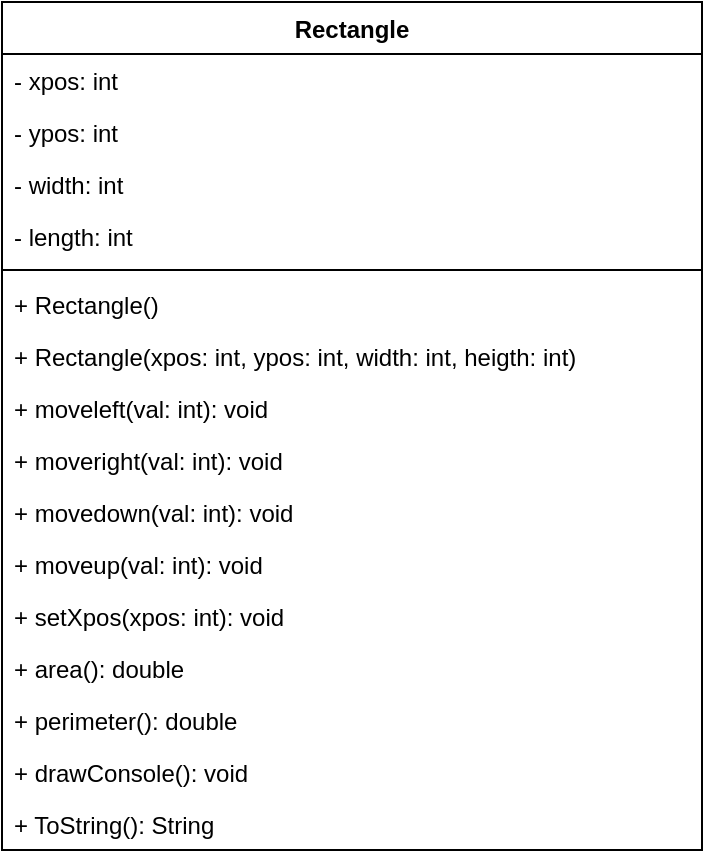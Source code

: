 <mxfile version="14.5.1" type="device"><diagram name="Page-1" id="13e1069c-82ec-6db2-03f1-153e76fe0fe0"><mxGraphModel dx="968" dy="522" grid="1" gridSize="10" guides="1" tooltips="1" connect="1" arrows="1" fold="1" page="1" pageScale="1" pageWidth="1100" pageHeight="850" background="#ffffff" math="0" shadow="0"><root><mxCell id="0"/><mxCell id="1" parent="0"/><mxCell id="CClX-6a8tdGbfjARjZbs-9" value="Rectangle" style="swimlane;fontStyle=1;align=center;verticalAlign=top;childLayout=stackLayout;horizontal=1;startSize=26;horizontalStack=0;resizeParent=1;resizeParentMax=0;resizeLast=0;collapsible=1;marginBottom=0;" vertex="1" parent="1"><mxGeometry x="340" y="261" width="350" height="424" as="geometry"/></mxCell><mxCell id="CClX-6a8tdGbfjARjZbs-10" value="- xpos: int" style="text;strokeColor=none;fillColor=none;align=left;verticalAlign=top;spacingLeft=4;spacingRight=4;overflow=hidden;rotatable=0;points=[[0,0.5],[1,0.5]];portConstraint=eastwest;" vertex="1" parent="CClX-6a8tdGbfjARjZbs-9"><mxGeometry y="26" width="350" height="26" as="geometry"/></mxCell><mxCell id="CClX-6a8tdGbfjARjZbs-13" value="- ypos: int" style="text;strokeColor=none;fillColor=none;align=left;verticalAlign=top;spacingLeft=4;spacingRight=4;overflow=hidden;rotatable=0;points=[[0,0.5],[1,0.5]];portConstraint=eastwest;" vertex="1" parent="CClX-6a8tdGbfjARjZbs-9"><mxGeometry y="52" width="350" height="26" as="geometry"/></mxCell><mxCell id="CClX-6a8tdGbfjARjZbs-14" value="- width: int" style="text;strokeColor=none;fillColor=none;align=left;verticalAlign=top;spacingLeft=4;spacingRight=4;overflow=hidden;rotatable=0;points=[[0,0.5],[1,0.5]];portConstraint=eastwest;" vertex="1" parent="CClX-6a8tdGbfjARjZbs-9"><mxGeometry y="78" width="350" height="26" as="geometry"/></mxCell><mxCell id="CClX-6a8tdGbfjARjZbs-15" value="- length: int" style="text;strokeColor=none;fillColor=none;align=left;verticalAlign=top;spacingLeft=4;spacingRight=4;overflow=hidden;rotatable=0;points=[[0,0.5],[1,0.5]];portConstraint=eastwest;" vertex="1" parent="CClX-6a8tdGbfjARjZbs-9"><mxGeometry y="104" width="350" height="26" as="geometry"/></mxCell><mxCell id="CClX-6a8tdGbfjARjZbs-11" value="" style="line;strokeWidth=1;fillColor=none;align=left;verticalAlign=middle;spacingTop=-1;spacingLeft=3;spacingRight=3;rotatable=0;labelPosition=right;points=[];portConstraint=eastwest;" vertex="1" parent="CClX-6a8tdGbfjARjZbs-9"><mxGeometry y="130" width="350" height="8" as="geometry"/></mxCell><mxCell id="CClX-6a8tdGbfjARjZbs-16" value="+ Rectangle()" style="text;strokeColor=none;fillColor=none;align=left;verticalAlign=top;spacingLeft=4;spacingRight=4;overflow=hidden;rotatable=0;points=[[0,0.5],[1,0.5]];portConstraint=eastwest;" vertex="1" parent="CClX-6a8tdGbfjARjZbs-9"><mxGeometry y="138" width="350" height="26" as="geometry"/></mxCell><mxCell id="CClX-6a8tdGbfjARjZbs-12" value="+ Rectangle(xpos: int, ypos: int, width: int, heigth: int)" style="text;strokeColor=none;fillColor=none;align=left;verticalAlign=top;spacingLeft=4;spacingRight=4;overflow=hidden;rotatable=0;points=[[0,0.5],[1,0.5]];portConstraint=eastwest;" vertex="1" parent="CClX-6a8tdGbfjARjZbs-9"><mxGeometry y="164" width="350" height="26" as="geometry"/></mxCell><mxCell id="CClX-6a8tdGbfjARjZbs-17" value="+ moveleft(val: int): void" style="text;strokeColor=none;fillColor=none;align=left;verticalAlign=top;spacingLeft=4;spacingRight=4;overflow=hidden;rotatable=0;points=[[0,0.5],[1,0.5]];portConstraint=eastwest;" vertex="1" parent="CClX-6a8tdGbfjARjZbs-9"><mxGeometry y="190" width="350" height="26" as="geometry"/></mxCell><mxCell id="CClX-6a8tdGbfjARjZbs-18" value="+ moveright(val: int): void" style="text;strokeColor=none;fillColor=none;align=left;verticalAlign=top;spacingLeft=4;spacingRight=4;overflow=hidden;rotatable=0;points=[[0,0.5],[1,0.5]];portConstraint=eastwest;" vertex="1" parent="CClX-6a8tdGbfjARjZbs-9"><mxGeometry y="216" width="350" height="26" as="geometry"/></mxCell><mxCell id="CClX-6a8tdGbfjARjZbs-19" value="+ movedown(val: int): void" style="text;strokeColor=none;fillColor=none;align=left;verticalAlign=top;spacingLeft=4;spacingRight=4;overflow=hidden;rotatable=0;points=[[0,0.5],[1,0.5]];portConstraint=eastwest;" vertex="1" parent="CClX-6a8tdGbfjARjZbs-9"><mxGeometry y="242" width="350" height="26" as="geometry"/></mxCell><mxCell id="CClX-6a8tdGbfjARjZbs-20" value="+ moveup(val: int): void" style="text;strokeColor=none;fillColor=none;align=left;verticalAlign=top;spacingLeft=4;spacingRight=4;overflow=hidden;rotatable=0;points=[[0,0.5],[1,0.5]];portConstraint=eastwest;" vertex="1" parent="CClX-6a8tdGbfjARjZbs-9"><mxGeometry y="268" width="350" height="26" as="geometry"/></mxCell><mxCell id="CClX-6a8tdGbfjARjZbs-21" value="+ setXpos(xpos: int): void" style="text;strokeColor=none;fillColor=none;align=left;verticalAlign=top;spacingLeft=4;spacingRight=4;overflow=hidden;rotatable=0;points=[[0,0.5],[1,0.5]];portConstraint=eastwest;" vertex="1" parent="CClX-6a8tdGbfjARjZbs-9"><mxGeometry y="294" width="350" height="26" as="geometry"/></mxCell><mxCell id="CClX-6a8tdGbfjARjZbs-22" value="+ area(): double" style="text;strokeColor=none;fillColor=none;align=left;verticalAlign=top;spacingLeft=4;spacingRight=4;overflow=hidden;rotatable=0;points=[[0,0.5],[1,0.5]];portConstraint=eastwest;" vertex="1" parent="CClX-6a8tdGbfjARjZbs-9"><mxGeometry y="320" width="350" height="26" as="geometry"/></mxCell><mxCell id="CClX-6a8tdGbfjARjZbs-23" value="+ perimeter(): double" style="text;strokeColor=none;fillColor=none;align=left;verticalAlign=top;spacingLeft=4;spacingRight=4;overflow=hidden;rotatable=0;points=[[0,0.5],[1,0.5]];portConstraint=eastwest;" vertex="1" parent="CClX-6a8tdGbfjARjZbs-9"><mxGeometry y="346" width="350" height="26" as="geometry"/></mxCell><mxCell id="CClX-6a8tdGbfjARjZbs-24" value="+ drawConsole(): void" style="text;strokeColor=none;fillColor=none;align=left;verticalAlign=top;spacingLeft=4;spacingRight=4;overflow=hidden;rotatable=0;points=[[0,0.5],[1,0.5]];portConstraint=eastwest;" vertex="1" parent="CClX-6a8tdGbfjARjZbs-9"><mxGeometry y="372" width="350" height="26" as="geometry"/></mxCell><mxCell id="CClX-6a8tdGbfjARjZbs-25" value="+ ToString(): String" style="text;strokeColor=none;fillColor=none;align=left;verticalAlign=top;spacingLeft=4;spacingRight=4;overflow=hidden;rotatable=0;points=[[0,0.5],[1,0.5]];portConstraint=eastwest;" vertex="1" parent="CClX-6a8tdGbfjARjZbs-9"><mxGeometry y="398" width="350" height="26" as="geometry"/></mxCell></root></mxGraphModel></diagram></mxfile>
